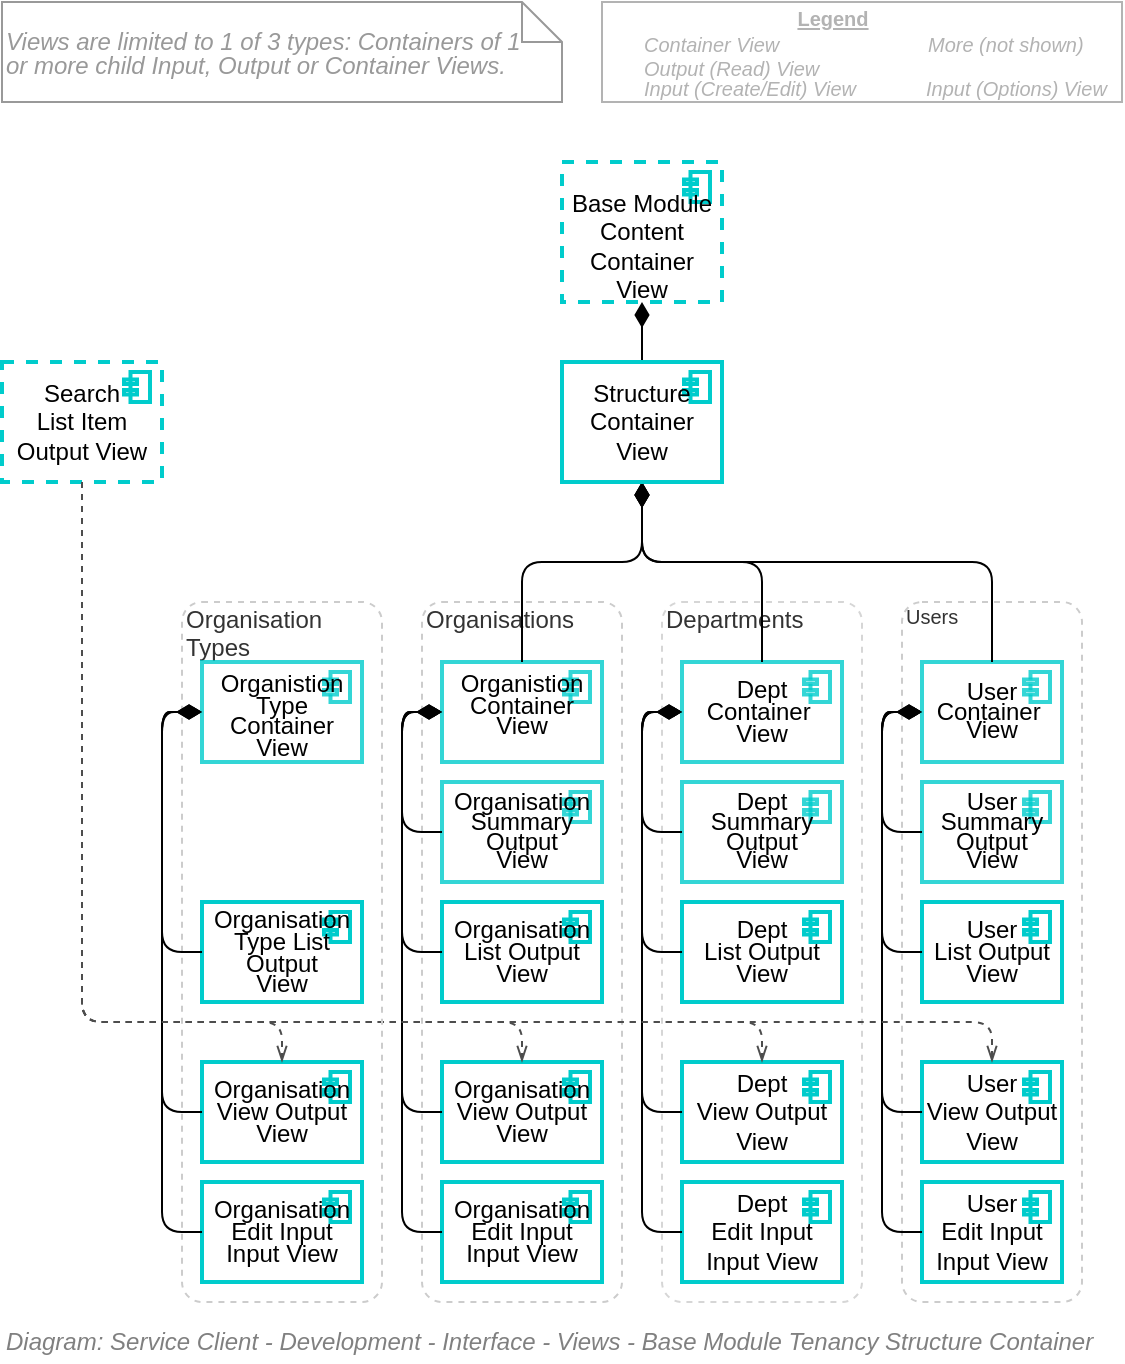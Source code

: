 <mxfile version="20.2.4" type="google"><diagram id="j4Ipz0W7lzZg3nRRbJ5k" name="Page-1"><mxGraphModel grid="1" page="1" gridSize="10" guides="1" tooltips="1" connect="1" arrows="1" fold="1" pageScale="1" pageWidth="827" pageHeight="1169" math="0" shadow="0"><root><mxCell id="0"/><mxCell id="1" parent="0"/><mxCell id="URDgirYJYdA25RJwyE6z-1" value="Departments" style="rounded=1;whiteSpace=wrap;html=1;shadow=0;glass=0;comic=0;strokeColor=#CCCCCC;fillColor=none;fontSize=12;align=left;fontColor=#333333;recursiveResize=0;container=1;collapsible=0;dashed=1;verticalAlign=top;spacing=2;spacingTop=-5;absoluteArcSize=1;opacity=80;" vertex="1" parent="1"><mxGeometry x="450" y="480" width="100" height="350" as="geometry"/></mxCell><mxCell id="URDgirYJYdA25RJwyE6z-2" value="&lt;span style=&quot;font-size: 12px;&quot;&gt;Dept&lt;/span&gt;&lt;span style=&quot;font-size: 12px;&quot;&gt;&lt;br style=&quot;font-size: 12px;&quot;&gt;&lt;/span&gt;&lt;span style=&quot;font-size: 12px;&quot;&gt;Edit Input&lt;br style=&quot;font-size: 12px;&quot;&gt;Input &lt;/span&gt;&lt;span style=&quot;font-size: 12px;&quot;&gt;View&lt;br style=&quot;font-size: 12px;&quot;&gt;&lt;/span&gt;" style="html=1;outlineConnect=0;whiteSpace=wrap;fillColor=none;strokeColor=#00CCCC;shape=mxgraph.archimate3.application;appType=comp;archiType=square;fontSize=12;verticalAlign=middle;container=1;collapsible=0;strokeWidth=2;" vertex="1" parent="URDgirYJYdA25RJwyE6z-1"><mxGeometry x="10" y="290" width="80" height="50" as="geometry"/></mxCell><mxCell id="URDgirYJYdA25RJwyE6z-3" value="" style="shape=image;html=1;verticalAlign=top;verticalLabelPosition=bottom;labelBackgroundColor=#ffffff;imageAspect=0;aspect=fixed;image=https://cdn3.iconfinder.com/data/icons/arrow-and-interface-4/28/input-2-128.png;strokeColor=#00CCCC;strokeWidth=2;fillColor=none;fontSize=12;align=left;" vertex="1" parent="URDgirYJYdA25RJwyE6z-2"><mxGeometry width="20" height="20" as="geometry"/></mxCell><mxCell id="URDgirYJYdA25RJwyE6z-4" value="&lt;span style=&quot;font-size: 12px;&quot;&gt;Dept&lt;br style=&quot;font-size: 12px;&quot;&gt;&lt;/span&gt;&lt;span style=&quot;font-size: 12px;&quot;&gt;View Output&lt;br style=&quot;font-size: 12px;&quot;&gt;&lt;/span&gt;&lt;span style=&quot;font-size: 12px;&quot;&gt;View&lt;br style=&quot;font-size: 12px;&quot;&gt;&lt;/span&gt;" style="html=1;outlineConnect=0;whiteSpace=wrap;fillColor=none;strokeColor=#00CCCC;shape=mxgraph.archimate3.application;appType=comp;archiType=square;fontSize=12;verticalAlign=middle;container=1;collapsible=0;strokeWidth=2;" vertex="1" parent="URDgirYJYdA25RJwyE6z-1"><mxGeometry x="10" y="230" width="80" height="50" as="geometry"/></mxCell><mxCell id="URDgirYJYdA25RJwyE6z-5" value="" style="shape=image;html=1;verticalAlign=top;verticalLabelPosition=bottom;labelBackgroundColor=#ffffff;imageAspect=0;aspect=fixed;image=https://cdn1.iconfinder.com/data/icons/essential-pack-3/24/82.output-128.png;strokeColor=#00CCCC;strokeWidth=2;fillColor=none;fontSize=12;align=left;" vertex="1" parent="URDgirYJYdA25RJwyE6z-4"><mxGeometry width="20" height="20" as="geometry"/></mxCell><mxCell id="URDgirYJYdA25RJwyE6z-6" value="" style="html=1;endArrow=diamondThin;endFill=1;edgeStyle=elbowEdgeStyle;endSize=10;strokeColor=#000000;fontSize=10;exitX=0;exitY=0.5;exitDx=0;exitDy=0;exitPerimeter=0;" edge="1" parent="URDgirYJYdA25RJwyE6z-1" source="URDgirYJYdA25RJwyE6z-2" target="URDgirYJYdA25RJwyE6z-7"><mxGeometry width="160" relative="1" as="geometry"><mxPoint x="-144" y="260" as="sourcePoint"/><mxPoint x="80" y="70" as="targetPoint"/><Array as="points"><mxPoint x="-10" y="120"/></Array></mxGeometry></mxCell><mxCell id="URDgirYJYdA25RJwyE6z-7" value="&lt;p style=&quot;line-height: 90%&quot;&gt;&lt;span style=&quot;font-size: 12px&quot;&gt;Dept&lt;br style=&quot;font-size: 12px&quot;&gt;&lt;/span&gt;&lt;span style=&quot;font-size: 12px&quot;&gt;Container&amp;nbsp;&lt;br style=&quot;font-size: 12px&quot;&gt;&lt;/span&gt;&lt;span style=&quot;font-size: 12px&quot;&gt;View&lt;br style=&quot;font-size: 12px&quot;&gt;&lt;/span&gt;&lt;/p&gt;" style="html=1;outlineConnect=0;whiteSpace=wrap;fillColor=#ffffff;strokeColor=#00CCCC;shape=mxgraph.archimate3.application;appType=comp;archiType=square;fontSize=12;verticalAlign=middle;container=1;collapsible=0;strokeWidth=2;opacity=80;" vertex="1" parent="URDgirYJYdA25RJwyE6z-1"><mxGeometry x="10" y="30" width="80" height="50" as="geometry"/></mxCell><mxCell id="URDgirYJYdA25RJwyE6z-8" value="" style="shape=image;html=1;verticalAlign=top;verticalLabelPosition=bottom;labelBackgroundColor=#ffffff;imageAspect=0;aspect=fixed;image=https://cdn1.iconfinder.com/data/icons/material-core/18/check-box-outline-blank-128.png;strokeColor=#00CCCC;strokeWidth=2;fillColor=none;fontSize=12;align=left;" vertex="1" parent="URDgirYJYdA25RJwyE6z-7"><mxGeometry width="20" height="20" as="geometry"/></mxCell><mxCell id="URDgirYJYdA25RJwyE6z-9" value="" style="html=1;endArrow=diamondThin;endFill=1;edgeStyle=elbowEdgeStyle;endSize=10;strokeColor=#000000;fontSize=10;entryX=0;entryY=0.5;entryDx=0;entryDy=0;entryPerimeter=0;" edge="1" parent="URDgirYJYdA25RJwyE6z-1" source="URDgirYJYdA25RJwyE6z-4" target="URDgirYJYdA25RJwyE6z-7"><mxGeometry width="160" relative="1" as="geometry"><mxPoint x="10" y="230" as="sourcePoint"/><mxPoint x="-10" y="180" as="targetPoint"/><Array as="points"><mxPoint x="-10" y="200"/></Array></mxGeometry></mxCell><mxCell id="URDgirYJYdA25RJwyE6z-10" value="&lt;p style=&quot;line-height: 90%&quot;&gt;&lt;span style=&quot;font-size: 12px&quot;&gt;Dept&lt;br style=&quot;font-size: 12px&quot;&gt;&lt;/span&gt;&lt;span style=&quot;font-size: 12px&quot;&gt;List Output&lt;br style=&quot;font-size: 12px&quot;&gt;&lt;/span&gt;&lt;span style=&quot;font-size: 12px&quot;&gt;View&lt;br style=&quot;font-size: 12px&quot;&gt;&lt;/span&gt;&lt;/p&gt;" style="html=1;outlineConnect=0;whiteSpace=wrap;fillColor=none;strokeColor=#00CCCC;shape=mxgraph.archimate3.application;appType=comp;archiType=square;fontSize=12;verticalAlign=middle;container=1;collapsible=0;strokeWidth=2;" vertex="1" parent="URDgirYJYdA25RJwyE6z-1"><mxGeometry x="10" y="150" width="80" height="50" as="geometry"/></mxCell><mxCell id="URDgirYJYdA25RJwyE6z-11" value="" style="shape=image;html=1;verticalAlign=top;verticalLabelPosition=bottom;labelBackgroundColor=none;imageAspect=0;aspect=fixed;image=https://cdn4.iconfinder.com/data/icons/free-ui/64/v-35-128.png;strokeColor=#000000;strokeWidth=3;fillColor=#99FFFF;fontSize=12;fontColor=#000000;align=left;" vertex="1" parent="URDgirYJYdA25RJwyE6z-10"><mxGeometry width="20" height="20" as="geometry"/></mxCell><mxCell id="URDgirYJYdA25RJwyE6z-12" value="&lt;p style=&quot;line-height: 80%&quot;&gt;&lt;span style=&quot;font-size: 12px&quot;&gt;Dept&lt;br style=&quot;font-size: 12px&quot;&gt;&lt;/span&gt;&lt;span style=&quot;font-size: 12px&quot;&gt;Summary Output&lt;br style=&quot;font-size: 12px&quot;&gt;&lt;/span&gt;&lt;span style=&quot;font-size: 12px&quot;&gt;View&lt;br style=&quot;font-size: 12px&quot;&gt;&lt;/span&gt;&lt;/p&gt;" style="html=1;outlineConnect=0;whiteSpace=wrap;fillColor=none;strokeColor=#00CCCC;shape=mxgraph.archimate3.application;appType=comp;archiType=square;fontSize=12;verticalAlign=middle;container=1;collapsible=0;strokeWidth=2;opacity=80;" vertex="1" parent="URDgirYJYdA25RJwyE6z-1"><mxGeometry x="10" y="90" width="80" height="50" as="geometry"/></mxCell><mxCell id="URDgirYJYdA25RJwyE6z-13" value="" style="shape=image;html=1;verticalAlign=top;verticalLabelPosition=bottom;labelBackgroundColor=#ffffff;imageAspect=0;aspect=fixed;image=https://cdn1.iconfinder.com/data/icons/essential-pack-3/24/82.output-128.png;strokeColor=#00CCCC;strokeWidth=2;fillColor=none;fontSize=12;align=left;" vertex="1" parent="URDgirYJYdA25RJwyE6z-12"><mxGeometry width="20" height="20" as="geometry"/></mxCell><mxCell id="URDgirYJYdA25RJwyE6z-14" style="rounded=1;orthogonalLoop=1;jettySize=auto;html=1;entryX=0;entryY=0.5;entryDx=0;entryDy=0;endArrow=none;endFill=0;strokeColor=#000000;fontSize=10;startArrow=diamondThin;startFill=1;edgeStyle=elbowEdgeStyle;entryPerimeter=0;exitX=0;exitY=0.5;exitDx=0;exitDy=0;exitPerimeter=0;" edge="1" parent="URDgirYJYdA25RJwyE6z-1" source="URDgirYJYdA25RJwyE6z-7" target="URDgirYJYdA25RJwyE6z-12"><mxGeometry relative="1" as="geometry"><Array as="points"><mxPoint x="-10" y="90"/></Array><mxPoint x="-90" y="120" as="targetPoint"/><mxPoint x="-90" y="60" as="sourcePoint"/></mxGeometry></mxCell><mxCell id="URDgirYJYdA25RJwyE6z-15" style="rounded=1;orthogonalLoop=1;jettySize=auto;html=1;endArrow=none;endFill=0;strokeColor=#000000;fontSize=10;startArrow=diamondThin;startFill=1;edgeStyle=elbowEdgeStyle;exitX=0;exitY=0.5;exitDx=0;exitDy=0;exitPerimeter=0;" edge="1" parent="URDgirYJYdA25RJwyE6z-1" source="URDgirYJYdA25RJwyE6z-7" target="URDgirYJYdA25RJwyE6z-10"><mxGeometry relative="1" as="geometry"><Array as="points"><mxPoint x="-10" y="110"/></Array><mxPoint x="-90" y="180" as="targetPoint"/><mxPoint x="-90" y="60" as="sourcePoint"/></mxGeometry></mxCell><mxCell id="URDgirYJYdA25RJwyE6z-16" value="Organisations" style="rounded=1;whiteSpace=wrap;html=1;shadow=0;glass=0;comic=0;strokeColor=#CCCCCC;fillColor=none;fontSize=12;align=left;fontColor=#333333;recursiveResize=0;container=1;collapsible=0;dashed=1;verticalAlign=top;spacing=2;spacingTop=-5;absoluteArcSize=1;" vertex="1" parent="1"><mxGeometry x="330" y="480" width="100" height="350" as="geometry"/></mxCell><mxCell id="URDgirYJYdA25RJwyE6z-17" value="&lt;p style=&quot;line-height: 90%&quot;&gt;&lt;span style=&quot;font-size: 12px&quot;&gt;Organisation&lt;br style=&quot;font-size: 12px&quot;&gt;&lt;/span&gt;&lt;span style=&quot;font-size: 12px&quot;&gt;View Output&lt;br style=&quot;font-size: 12px&quot;&gt;&lt;/span&gt;&lt;span style=&quot;font-size: 12px&quot;&gt;View&lt;br style=&quot;font-size: 12px&quot;&gt;&lt;/span&gt;&lt;/p&gt;" style="html=1;outlineConnect=0;whiteSpace=wrap;fillColor=none;strokeColor=#00CCCC;shape=mxgraph.archimate3.application;appType=comp;archiType=square;fontSize=12;verticalAlign=middle;container=1;collapsible=0;strokeWidth=2;" vertex="1" parent="URDgirYJYdA25RJwyE6z-16"><mxGeometry x="10" y="230" width="80" height="50" as="geometry"/></mxCell><mxCell id="URDgirYJYdA25RJwyE6z-18" value="" style="shape=image;html=1;verticalAlign=top;verticalLabelPosition=bottom;labelBackgroundColor=#ffffff;imageAspect=0;aspect=fixed;image=https://cdn1.iconfinder.com/data/icons/essential-pack-3/24/82.output-128.png;strokeColor=#00CCCC;strokeWidth=2;fillColor=none;fontSize=12;align=left;" vertex="1" parent="URDgirYJYdA25RJwyE6z-17"><mxGeometry width="20" height="20" as="geometry"/></mxCell><mxCell id="URDgirYJYdA25RJwyE6z-19" value="&lt;p style=&quot;line-height: 90%&quot;&gt;&lt;span style=&quot;font-size: 12px&quot;&gt;Organisation&lt;br style=&quot;font-size: 12px&quot;&gt;&lt;/span&gt;&lt;span style=&quot;font-size: 12px&quot;&gt;Edit Input&lt;br style=&quot;font-size: 12px&quot;&gt;Input &lt;/span&gt;&lt;span style=&quot;font-size: 12px&quot;&gt;View&lt;br style=&quot;font-size: 12px&quot;&gt;&lt;/span&gt;&lt;/p&gt;" style="html=1;outlineConnect=0;whiteSpace=wrap;fillColor=none;strokeColor=#00CCCC;shape=mxgraph.archimate3.application;appType=comp;archiType=square;fontSize=12;verticalAlign=middle;container=1;collapsible=0;strokeWidth=2;" vertex="1" parent="URDgirYJYdA25RJwyE6z-16"><mxGeometry x="10" y="290" width="80" height="50" as="geometry"/></mxCell><mxCell id="URDgirYJYdA25RJwyE6z-20" value="" style="shape=image;html=1;verticalAlign=top;verticalLabelPosition=bottom;labelBackgroundColor=#ffffff;imageAspect=0;aspect=fixed;image=https://cdn3.iconfinder.com/data/icons/arrow-and-interface-4/28/input-2-128.png;strokeColor=#00CCCC;strokeWidth=2;fillColor=none;fontSize=12;align=left;" vertex="1" parent="URDgirYJYdA25RJwyE6z-19"><mxGeometry width="20" height="20" as="geometry"/></mxCell><mxCell id="URDgirYJYdA25RJwyE6z-21" value="" style="html=1;endArrow=diamondThin;endFill=1;edgeStyle=elbowEdgeStyle;endSize=10;strokeColor=#000000;fontSize=10;exitX=0;exitY=0.5;exitDx=0;exitDy=0;exitPerimeter=0;entryX=0;entryY=0.5;entryDx=0;entryDy=0;entryPerimeter=0;" edge="1" parent="URDgirYJYdA25RJwyE6z-16" source="URDgirYJYdA25RJwyE6z-19" target="URDgirYJYdA25RJwyE6z-22"><mxGeometry width="160" relative="1" as="geometry"><mxPoint x="-134" y="260" as="sourcePoint"/><mxPoint x="120" y="90" as="targetPoint"/><Array as="points"><mxPoint x="-10" y="130"/></Array></mxGeometry></mxCell><mxCell id="URDgirYJYdA25RJwyE6z-22" value="&lt;span style=&quot;font-size: 12px ; line-height: 80%&quot;&gt;Organistion&lt;br&gt;Container&lt;br&gt;View&lt;br&gt;&lt;/span&gt;" style="html=1;outlineConnect=0;whiteSpace=wrap;fillColor=#ffffff;strokeColor=#00CCCC;shape=mxgraph.archimate3.application;appType=comp;archiType=square;fontSize=8;verticalAlign=top;container=1;collapsible=0;strokeWidth=2;opacity=80;" vertex="1" parent="URDgirYJYdA25RJwyE6z-16"><mxGeometry x="10" y="30" width="80" height="50" as="geometry"/></mxCell><mxCell id="URDgirYJYdA25RJwyE6z-23" value="" style="shape=image;html=1;verticalAlign=top;verticalLabelPosition=bottom;labelBackgroundColor=#ffffff;imageAspect=0;aspect=fixed;image=https://cdn1.iconfinder.com/data/icons/material-core/18/check-box-outline-blank-128.png;strokeColor=#00CCCC;strokeWidth=2;fillColor=none;fontSize=12;align=left;" vertex="1" parent="URDgirYJYdA25RJwyE6z-22"><mxGeometry width="20" height="20" as="geometry"/></mxCell><mxCell id="URDgirYJYdA25RJwyE6z-24" value="" style="html=1;endArrow=diamondThin;endFill=1;edgeStyle=elbowEdgeStyle;endSize=10;strokeColor=#000000;fontSize=10;entryX=0;entryY=0.5;entryDx=0;entryDy=0;entryPerimeter=0;exitX=0;exitY=0.5;exitDx=0;exitDy=0;exitPerimeter=0;" edge="1" parent="URDgirYJYdA25RJwyE6z-16" source="URDgirYJYdA25RJwyE6z-17" target="URDgirYJYdA25RJwyE6z-22"><mxGeometry width="160" relative="1" as="geometry"><mxPoint x="10" y="230" as="sourcePoint"/><mxPoint x="-10" y="180" as="targetPoint"/><Array as="points"><mxPoint x="-10" y="200"/></Array></mxGeometry></mxCell><mxCell id="URDgirYJYdA25RJwyE6z-25" value="&lt;p style=&quot;line-height: 90%&quot;&gt;&lt;span style=&quot;font-size: 12px&quot;&gt;Organisation&lt;br style=&quot;font-size: 12px&quot;&gt;&lt;/span&gt;&lt;span style=&quot;font-size: 12px&quot;&gt;List Output&lt;br style=&quot;font-size: 12px&quot;&gt;&lt;/span&gt;&lt;span style=&quot;font-size: 12px&quot;&gt;View&lt;br style=&quot;font-size: 12px&quot;&gt;&lt;/span&gt;&lt;/p&gt;" style="html=1;outlineConnect=0;whiteSpace=wrap;fillColor=none;strokeColor=#00CCCC;shape=mxgraph.archimate3.application;appType=comp;archiType=square;fontSize=12;verticalAlign=middle;container=1;collapsible=0;strokeWidth=2;" vertex="1" parent="URDgirYJYdA25RJwyE6z-16"><mxGeometry x="10" y="150" width="80" height="50" as="geometry"/></mxCell><mxCell id="URDgirYJYdA25RJwyE6z-26" value="" style="shape=image;html=1;verticalAlign=top;verticalLabelPosition=bottom;labelBackgroundColor=none;imageAspect=0;aspect=fixed;image=https://cdn4.iconfinder.com/data/icons/free-ui/64/v-35-128.png;strokeColor=#000000;strokeWidth=3;fillColor=#99FFFF;fontSize=12;fontColor=#000000;align=left;" vertex="1" parent="URDgirYJYdA25RJwyE6z-25"><mxGeometry width="20" height="20" as="geometry"/></mxCell><mxCell id="URDgirYJYdA25RJwyE6z-27" value="&lt;p style=&quot;line-height: 80%&quot;&gt;&lt;span style=&quot;font-size: 12px&quot;&gt;Organisation&lt;br style=&quot;font-size: 12px&quot;&gt;&lt;/span&gt;&lt;span style=&quot;font-size: 12px&quot;&gt;Summary Output&lt;br style=&quot;font-size: 12px&quot;&gt;&lt;/span&gt;&lt;span style=&quot;font-size: 12px&quot;&gt;View&lt;br style=&quot;font-size: 12px&quot;&gt;&lt;/span&gt;&lt;/p&gt;" style="html=1;outlineConnect=0;whiteSpace=wrap;fillColor=none;strokeColor=#00CCCC;shape=mxgraph.archimate3.application;appType=comp;archiType=square;fontSize=12;verticalAlign=middle;container=1;collapsible=0;strokeWidth=2;opacity=80;" vertex="1" parent="URDgirYJYdA25RJwyE6z-16"><mxGeometry x="10" y="90" width="80" height="50" as="geometry"/></mxCell><mxCell id="URDgirYJYdA25RJwyE6z-28" value="" style="shape=image;html=1;verticalAlign=top;verticalLabelPosition=bottom;labelBackgroundColor=#ffffff;imageAspect=0;aspect=fixed;image=https://cdn1.iconfinder.com/data/icons/essential-pack-3/24/82.output-128.png;strokeColor=#00CCCC;strokeWidth=2;fillColor=none;fontSize=12;align=left;" vertex="1" parent="URDgirYJYdA25RJwyE6z-27"><mxGeometry width="20" height="20" as="geometry"/></mxCell><mxCell id="URDgirYJYdA25RJwyE6z-29" style="rounded=1;orthogonalLoop=1;jettySize=auto;html=1;entryX=0;entryY=0.5;entryDx=0;entryDy=0;endArrow=none;endFill=0;strokeColor=#000000;fontSize=10;startArrow=diamondThin;startFill=1;edgeStyle=elbowEdgeStyle;entryPerimeter=0;exitX=0;exitY=0.5;exitDx=0;exitDy=0;exitPerimeter=0;" edge="1" parent="URDgirYJYdA25RJwyE6z-16" source="URDgirYJYdA25RJwyE6z-22" target="URDgirYJYdA25RJwyE6z-27"><mxGeometry relative="1" as="geometry"><Array as="points"><mxPoint x="-10" y="90"/></Array><mxPoint x="-100" y="120" as="targetPoint"/><mxPoint x="-100" y="60" as="sourcePoint"/></mxGeometry></mxCell><mxCell id="URDgirYJYdA25RJwyE6z-30" style="rounded=1;orthogonalLoop=1;jettySize=auto;html=1;endArrow=none;endFill=0;strokeColor=#000000;fontSize=10;startArrow=diamondThin;startFill=1;edgeStyle=elbowEdgeStyle;entryX=0;entryY=0.5;entryDx=0;entryDy=0;entryPerimeter=0;exitX=0;exitY=0.5;exitDx=0;exitDy=0;exitPerimeter=0;" edge="1" parent="URDgirYJYdA25RJwyE6z-16" source="URDgirYJYdA25RJwyE6z-22" target="URDgirYJYdA25RJwyE6z-25"><mxGeometry relative="1" as="geometry"><Array as="points"><mxPoint x="-10" y="110"/></Array><mxPoint x="-100" y="180" as="targetPoint"/><mxPoint x="10" y="50" as="sourcePoint"/></mxGeometry></mxCell><mxCell id="URDgirYJYdA25RJwyE6z-31" style="edgeStyle=orthogonalEdgeStyle;rounded=1;orthogonalLoop=1;jettySize=auto;html=1;startArrow=none;startFill=0;endArrow=openThin;endFill=0;strokeColor=#4D4D4D;fontSize=12;dashed=1;entryX=0.5;entryY=0;entryDx=0;entryDy=0;entryPerimeter=0;exitX=0.5;exitY=1;exitDx=0;exitDy=0;exitPerimeter=0;" edge="1" parent="1" source="URDgirYJYdA25RJwyE6z-55" target="URDgirYJYdA25RJwyE6z-17"><mxGeometry relative="1" as="geometry"><mxPoint x="652.5" y="440" as="sourcePoint"/><mxPoint x="290" y="440" as="targetPoint"/><Array as="points"><mxPoint x="160" y="690"/><mxPoint x="380" y="690"/></Array></mxGeometry></mxCell><mxCell id="URDgirYJYdA25RJwyE6z-32" value="Users" style="rounded=1;whiteSpace=wrap;html=1;shadow=0;glass=0;comic=0;strokeColor=#CCCCCC;fillColor=none;fontSize=10;align=left;fontColor=#333333;recursiveResize=0;container=1;collapsible=0;dashed=1;verticalAlign=top;spacing=2;spacingTop=-5;absoluteArcSize=1;" vertex="1" parent="1"><mxGeometry x="570" y="480" width="90" height="350" as="geometry"/></mxCell><mxCell id="URDgirYJYdA25RJwyE6z-33" value="&lt;span style=&quot;font-size: 12px;&quot;&gt;User&lt;/span&gt;&lt;span style=&quot;font-size: 12px;&quot;&gt;&lt;br style=&quot;font-size: 12px;&quot;&gt;&lt;/span&gt;&lt;span style=&quot;font-size: 12px;&quot;&gt;Edit Input&lt;br style=&quot;font-size: 12px;&quot;&gt;Input &lt;/span&gt;&lt;span style=&quot;font-size: 12px;&quot;&gt;View&lt;br style=&quot;font-size: 12px;&quot;&gt;&lt;/span&gt;" style="html=1;outlineConnect=0;whiteSpace=wrap;fillColor=none;strokeColor=#00CCCC;shape=mxgraph.archimate3.application;appType=comp;archiType=square;fontSize=12;verticalAlign=middle;container=1;collapsible=0;strokeWidth=2;" vertex="1" parent="URDgirYJYdA25RJwyE6z-32"><mxGeometry x="10" y="290" width="70" height="50" as="geometry"/></mxCell><mxCell id="URDgirYJYdA25RJwyE6z-34" value="" style="shape=image;html=1;verticalAlign=top;verticalLabelPosition=bottom;labelBackgroundColor=#ffffff;imageAspect=0;aspect=fixed;image=https://cdn3.iconfinder.com/data/icons/arrow-and-interface-4/28/input-2-128.png;strokeColor=#00CCCC;strokeWidth=2;fillColor=none;fontSize=12;align=left;" vertex="1" parent="URDgirYJYdA25RJwyE6z-33"><mxGeometry width="20" height="20" as="geometry"/></mxCell><mxCell id="URDgirYJYdA25RJwyE6z-35" value="&lt;span style=&quot;font-size: 12px;&quot;&gt;User&lt;br style=&quot;font-size: 12px;&quot;&gt;&lt;/span&gt;&lt;span style=&quot;font-size: 12px;&quot;&gt;View Output&lt;br style=&quot;font-size: 12px;&quot;&gt;&lt;/span&gt;&lt;span style=&quot;font-size: 12px;&quot;&gt;View&lt;br style=&quot;font-size: 12px;&quot;&gt;&lt;/span&gt;" style="html=1;outlineConnect=0;whiteSpace=wrap;fillColor=none;strokeColor=#00CCCC;shape=mxgraph.archimate3.application;appType=comp;archiType=square;fontSize=12;verticalAlign=middle;container=1;collapsible=0;strokeWidth=2;" vertex="1" parent="URDgirYJYdA25RJwyE6z-32"><mxGeometry x="10" y="230" width="70" height="50" as="geometry"/></mxCell><mxCell id="URDgirYJYdA25RJwyE6z-36" value="" style="shape=image;html=1;verticalAlign=top;verticalLabelPosition=bottom;labelBackgroundColor=#ffffff;imageAspect=0;aspect=fixed;image=https://cdn1.iconfinder.com/data/icons/essential-pack-3/24/82.output-128.png;strokeColor=#00CCCC;strokeWidth=2;fillColor=none;fontSize=12;align=left;" vertex="1" parent="URDgirYJYdA25RJwyE6z-35"><mxGeometry x="10" y="10" width="20" height="20" as="geometry"/></mxCell><mxCell id="URDgirYJYdA25RJwyE6z-37" value="" style="html=1;endArrow=diamondThin;endFill=1;edgeStyle=elbowEdgeStyle;endSize=10;strokeColor=#000000;fontSize=12;exitX=0;exitY=0.5;exitDx=0;exitDy=0;exitPerimeter=0;entryX=0;entryY=0.5;entryDx=0;entryDy=0;entryPerimeter=0;" edge="1" parent="URDgirYJYdA25RJwyE6z-32" source="URDgirYJYdA25RJwyE6z-33" target="URDgirYJYdA25RJwyE6z-39"><mxGeometry width="160" relative="1" as="geometry"><mxPoint x="-149" y="260" as="sourcePoint"/><mxPoint x="75" y="70" as="targetPoint"/><Array as="points"><mxPoint x="-10" y="120"/></Array></mxGeometry></mxCell><mxCell id="URDgirYJYdA25RJwyE6z-38" value="" style="html=1;endArrow=diamondThin;endFill=1;edgeStyle=elbowEdgeStyle;endSize=10;strokeColor=#000000;fontSize=12;entryX=0;entryY=0.5;entryDx=0;entryDy=0;entryPerimeter=0;exitX=0;exitY=0.5;exitDx=0;exitDy=0;exitPerimeter=0;" edge="1" parent="URDgirYJYdA25RJwyE6z-32" source="URDgirYJYdA25RJwyE6z-35" target="URDgirYJYdA25RJwyE6z-39"><mxGeometry width="160" relative="1" as="geometry"><mxPoint x="-90" y="120" as="sourcePoint"/><mxPoint x="-90" y="60" as="targetPoint"/><Array as="points"><mxPoint x="-10" y="90"/></Array></mxGeometry></mxCell><mxCell id="URDgirYJYdA25RJwyE6z-39" value="&lt;p style=&quot;line-height: 80%&quot;&gt;&lt;span style=&quot;font-size: 12px&quot;&gt;User&lt;br style=&quot;font-size: 12px&quot;&gt;&lt;/span&gt;&lt;span style=&quot;font-size: 12px&quot;&gt;Container&amp;nbsp;&lt;br style=&quot;font-size: 12px&quot;&gt;&lt;/span&gt;&lt;span style=&quot;font-size: 12px&quot;&gt;View&lt;br style=&quot;font-size: 12px&quot;&gt;&lt;/span&gt;&lt;/p&gt;" style="html=1;outlineConnect=0;whiteSpace=wrap;fillColor=#ffffff;strokeColor=#00CCCC;shape=mxgraph.archimate3.application;appType=comp;archiType=square;fontSize=12;verticalAlign=middle;container=1;collapsible=0;strokeWidth=2;opacity=80;" vertex="1" parent="URDgirYJYdA25RJwyE6z-32"><mxGeometry x="10" y="30" width="70" height="50" as="geometry"/></mxCell><mxCell id="URDgirYJYdA25RJwyE6z-40" value="" style="shape=image;html=1;verticalAlign=top;verticalLabelPosition=bottom;labelBackgroundColor=#ffffff;imageAspect=0;aspect=fixed;image=https://cdn1.iconfinder.com/data/icons/material-core/18/check-box-outline-blank-128.png;strokeColor=#00CCCC;strokeWidth=2;fillColor=none;fontSize=12;align=left;" vertex="1" parent="URDgirYJYdA25RJwyE6z-39"><mxGeometry width="20" height="20" as="geometry"/></mxCell><mxCell id="URDgirYJYdA25RJwyE6z-41" value="&lt;p style=&quot;line-height: 90%&quot;&gt;&lt;span style=&quot;font-size: 12px&quot;&gt;User&lt;br style=&quot;font-size: 12px&quot;&gt;&lt;/span&gt;&lt;span style=&quot;font-size: 12px&quot;&gt;List Output&lt;br style=&quot;font-size: 12px&quot;&gt;&lt;/span&gt;&lt;span style=&quot;font-size: 12px&quot;&gt;View&lt;br style=&quot;font-size: 12px&quot;&gt;&lt;/span&gt;&lt;/p&gt;" style="html=1;outlineConnect=0;whiteSpace=wrap;fillColor=none;strokeColor=#00CCCC;shape=mxgraph.archimate3.application;appType=comp;archiType=square;fontSize=12;verticalAlign=middle;container=1;collapsible=0;strokeWidth=2;" vertex="1" parent="URDgirYJYdA25RJwyE6z-32"><mxGeometry x="10" y="150" width="70" height="50" as="geometry"/></mxCell><mxCell id="URDgirYJYdA25RJwyE6z-42" value="" style="shape=image;html=1;verticalAlign=top;verticalLabelPosition=bottom;labelBackgroundColor=none;imageAspect=0;aspect=fixed;image=https://cdn4.iconfinder.com/data/icons/free-ui/64/v-35-128.png;strokeColor=#000000;strokeWidth=3;fillColor=#99FFFF;fontSize=12;fontColor=#000000;align=left;" vertex="1" parent="URDgirYJYdA25RJwyE6z-41"><mxGeometry width="20" height="20" as="geometry"/></mxCell><mxCell id="URDgirYJYdA25RJwyE6z-43" value="&lt;p style=&quot;line-height: 80%&quot;&gt;&lt;span style=&quot;font-size: 12px&quot;&gt;User&lt;br style=&quot;font-size: 12px&quot;&gt;&lt;/span&gt;&lt;span style=&quot;font-size: 12px&quot;&gt;Summary Output&lt;br style=&quot;font-size: 12px&quot;&gt;&lt;/span&gt;&lt;span style=&quot;font-size: 12px&quot;&gt;View&lt;br style=&quot;font-size: 12px&quot;&gt;&lt;/span&gt;&lt;/p&gt;" style="html=1;outlineConnect=0;whiteSpace=wrap;fillColor=none;strokeColor=#00CCCC;shape=mxgraph.archimate3.application;appType=comp;archiType=square;fontSize=12;verticalAlign=middle;container=1;collapsible=0;strokeWidth=2;opacity=80;" vertex="1" parent="URDgirYJYdA25RJwyE6z-32"><mxGeometry x="10" y="90" width="70" height="50" as="geometry"/></mxCell><mxCell id="URDgirYJYdA25RJwyE6z-44" value="" style="shape=image;html=1;verticalAlign=top;verticalLabelPosition=bottom;labelBackgroundColor=#ffffff;imageAspect=0;aspect=fixed;image=https://cdn1.iconfinder.com/data/icons/essential-pack-3/24/82.output-128.png;strokeColor=#00CCCC;strokeWidth=2;fillColor=none;fontSize=12;align=left;" vertex="1" parent="URDgirYJYdA25RJwyE6z-43"><mxGeometry width="20" height="20" as="geometry"/></mxCell><mxCell id="URDgirYJYdA25RJwyE6z-45" style="rounded=1;orthogonalLoop=1;jettySize=auto;html=1;entryX=0;entryY=0.5;entryDx=0;entryDy=0;endArrow=none;endFill=0;strokeColor=#000000;fontSize=10;startArrow=diamondThin;startFill=1;edgeStyle=elbowEdgeStyle;entryPerimeter=0;exitX=0;exitY=0.5;exitDx=0;exitDy=0;exitPerimeter=0;" edge="1" parent="URDgirYJYdA25RJwyE6z-32" source="URDgirYJYdA25RJwyE6z-39" target="URDgirYJYdA25RJwyE6z-43"><mxGeometry relative="1" as="geometry"><Array as="points"><mxPoint x="-10" y="100"/></Array><mxPoint x="-190" y="130" as="targetPoint"/><mxPoint x="-190" y="70" as="sourcePoint"/></mxGeometry></mxCell><mxCell id="URDgirYJYdA25RJwyE6z-46" style="rounded=1;orthogonalLoop=1;jettySize=auto;html=1;endArrow=none;endFill=0;strokeColor=#000000;fontSize=10;startArrow=diamondThin;startFill=1;edgeStyle=elbowEdgeStyle;exitX=0;exitY=0.5;exitDx=0;exitDy=0;exitPerimeter=0;" edge="1" parent="URDgirYJYdA25RJwyE6z-32" source="URDgirYJYdA25RJwyE6z-39" target="URDgirYJYdA25RJwyE6z-41"><mxGeometry relative="1" as="geometry"><Array as="points"><mxPoint x="-10" y="120"/></Array><mxPoint x="-190" y="190" as="targetPoint"/><mxPoint x="-190" y="70" as="sourcePoint"/></mxGeometry></mxCell><mxCell id="URDgirYJYdA25RJwyE6z-47" value="" style="html=1;endArrow=diamondThin;endFill=1;edgeStyle=elbowEdgeStyle;elbow=vertical;endSize=10;strokeColor=#000000;fontSize=10;entryX=0.5;entryY=1;entryDx=0;entryDy=0;entryPerimeter=0;exitX=0.5;exitY=0;exitDx=0;exitDy=0;exitPerimeter=0;" edge="1" parent="1" source="URDgirYJYdA25RJwyE6z-22" target="URDgirYJYdA25RJwyE6z-53"><mxGeometry width="160" relative="1" as="geometry"><mxPoint x="310" y="420" as="sourcePoint"/><mxPoint x="460" y="501" as="targetPoint"/><Array as="points"><mxPoint x="430" y="460"/><mxPoint x="450" y="570"/><mxPoint x="580" y="360"/></Array></mxGeometry></mxCell><mxCell id="URDgirYJYdA25RJwyE6z-48" value="" style="html=1;endArrow=diamondThin;endFill=1;edgeStyle=elbowEdgeStyle;elbow=vertical;endSize=10;strokeColor=#000000;fontSize=10;exitX=0.5;exitY=0;exitDx=0;exitDy=0;exitPerimeter=0;entryX=0.5;entryY=1;entryDx=0;entryDy=0;entryPerimeter=0;" edge="1" parent="1" source="URDgirYJYdA25RJwyE6z-39" target="URDgirYJYdA25RJwyE6z-53"><mxGeometry width="160" relative="1" as="geometry"><mxPoint x="320" y="430" as="sourcePoint"/><mxPoint x="460" y="501" as="targetPoint"/><Array as="points"><mxPoint x="520" y="460"/><mxPoint x="620" y="750"/><mxPoint x="520" y="580"/><mxPoint x="510" y="420"/><mxPoint x="570" y="430"/></Array></mxGeometry></mxCell><mxCell id="URDgirYJYdA25RJwyE6z-49" value="" style="html=1;endArrow=diamondThin;endFill=1;edgeStyle=elbowEdgeStyle;elbow=vertical;endSize=10;strokeColor=#000000;fontSize=10;entryX=0.5;entryY=1;entryDx=0;entryDy=0;entryPerimeter=0;exitX=0.5;exitY=0;exitDx=0;exitDy=0;exitPerimeter=0;" edge="1" parent="1" source="URDgirYJYdA25RJwyE6z-7" target="URDgirYJYdA25RJwyE6z-53"><mxGeometry width="160" relative="1" as="geometry"><mxPoint x="350" y="530" as="sourcePoint"/><mxPoint x="460" y="501" as="targetPoint"/><Array as="points"><mxPoint x="480" y="460"/><mxPoint x="530" y="750"/><mxPoint x="520" y="580"/><mxPoint x="520" y="480"/><mxPoint x="410" y="440"/><mxPoint x="420" y="440"/></Array></mxGeometry></mxCell><mxCell id="URDgirYJYdA25RJwyE6z-50" value="" style="html=1;endArrow=diamondThin;endFill=1;endSize=10;strokeColor=#000000;fontSize=10;entryX=0.5;entryY=1;entryDx=0;entryDy=0;entryPerimeter=0;exitX=0.5;exitY=0;exitDx=0;exitDy=0;exitPerimeter=0;" edge="1" parent="1" source="URDgirYJYdA25RJwyE6z-53" target="URDgirYJYdA25RJwyE6z-51"><mxGeometry width="160" relative="1" as="geometry"><mxPoint x="350" y="450" as="sourcePoint"/><mxPoint x="710" y="300" as="targetPoint"/></mxGeometry></mxCell><mxCell id="URDgirYJYdA25RJwyE6z-51" value="&lt;span style=&quot;font-size: 12px ; line-height: 90%&quot;&gt;&lt;br&gt;Base Module Content&lt;br&gt;Container View&lt;br style=&quot;font-size: 12px&quot;&gt;&lt;/span&gt;" style="html=1;outlineConnect=0;whiteSpace=wrap;fillColor=none;strokeColor=#00CCCC;shape=mxgraph.archimate3.application;appType=comp;archiType=square;fontSize=12;verticalAlign=middle;container=1;collapsible=0;strokeWidth=2;dashed=1;" vertex="1" parent="1"><mxGeometry x="400" y="260" width="80" height="70" as="geometry"/></mxCell><mxCell id="URDgirYJYdA25RJwyE6z-52" value="" style="shape=image;html=1;verticalAlign=top;verticalLabelPosition=bottom;labelBackgroundColor=#ffffff;imageAspect=0;aspect=fixed;image=https://cdn1.iconfinder.com/data/icons/material-core/18/check-box-outline-blank-128.png;strokeColor=#00CCCC;strokeWidth=2;fillColor=none;fontSize=12;align=left;" vertex="1" parent="URDgirYJYdA25RJwyE6z-51"><mxGeometry width="20" height="20" as="geometry"/></mxCell><mxCell id="URDgirYJYdA25RJwyE6z-53" value="&lt;span style=&quot;font-size: 12px ; line-height: 90%&quot;&gt;Structure&lt;br&gt;Container&lt;br&gt;View&lt;br style=&quot;font-size: 12px&quot;&gt;&lt;/span&gt;" style="html=1;outlineConnect=0;whiteSpace=wrap;fillColor=none;strokeColor=#00CCCC;shape=mxgraph.archimate3.application;appType=comp;archiType=square;fontSize=12;verticalAlign=middle;container=1;collapsible=0;strokeWidth=2;" vertex="1" parent="1"><mxGeometry x="400" y="360" width="80" height="60" as="geometry"/></mxCell><mxCell id="URDgirYJYdA25RJwyE6z-54" value="" style="shape=image;html=1;verticalAlign=top;verticalLabelPosition=bottom;labelBackgroundColor=#ffffff;imageAspect=0;aspect=fixed;image=https://cdn1.iconfinder.com/data/icons/material-core/18/check-box-outline-blank-128.png;strokeColor=#00CCCC;strokeWidth=2;fillColor=none;fontSize=12;align=left;" vertex="1" parent="URDgirYJYdA25RJwyE6z-53"><mxGeometry width="20" height="20" as="geometry"/></mxCell><mxCell id="URDgirYJYdA25RJwyE6z-55" value="&lt;font style=&quot;font-size: 12px&quot;&gt;Search&lt;br&gt;List Item Output View&lt;/font&gt;" style="html=1;outlineConnect=0;whiteSpace=wrap;fillColor=none;strokeColor=#00CCCC;shape=mxgraph.archimate3.application;appType=comp;archiType=square;fontSize=8;verticalAlign=middle;container=1;collapsible=0;strokeWidth=2;dashed=1;" vertex="1" parent="1"><mxGeometry x="120" y="360" width="80" height="60" as="geometry"/></mxCell><mxCell id="URDgirYJYdA25RJwyE6z-56" value="" style="shape=image;html=1;verticalAlign=top;verticalLabelPosition=bottom;labelBackgroundColor=none;imageAspect=0;aspect=fixed;image=https://cdn4.iconfinder.com/data/icons/free-ui/64/v-35-128.png;strokeColor=#000000;strokeWidth=3;fillColor=#99FFFF;fontSize=12;fontColor=#000000;align=left;" vertex="1" parent="URDgirYJYdA25RJwyE6z-55"><mxGeometry y="-1.43" width="20" height="20" as="geometry"/></mxCell><mxCell id="URDgirYJYdA25RJwyE6z-57" style="edgeStyle=orthogonalEdgeStyle;rounded=1;orthogonalLoop=1;jettySize=auto;html=1;entryX=0.5;entryY=0;entryDx=0;entryDy=0;entryPerimeter=0;startArrow=none;startFill=0;endArrow=openThin;endFill=0;strokeColor=#4D4D4D;fontSize=12;dashed=1;exitX=0.5;exitY=1;exitDx=0;exitDy=0;exitPerimeter=0;" edge="1" parent="1" source="URDgirYJYdA25RJwyE6z-55" target="URDgirYJYdA25RJwyE6z-4"><mxGeometry relative="1" as="geometry"><mxPoint x="652.5" y="440" as="sourcePoint"/><mxPoint x="410" y="440" as="targetPoint"/><Array as="points"><mxPoint x="160" y="690"/><mxPoint x="500" y="690"/></Array></mxGeometry></mxCell><mxCell id="URDgirYJYdA25RJwyE6z-58" style="edgeStyle=orthogonalEdgeStyle;rounded=1;orthogonalLoop=1;jettySize=auto;html=1;startArrow=none;startFill=0;endArrow=openThin;endFill=0;strokeColor=#4D4D4D;fontSize=12;dashed=1;exitX=0.5;exitY=1;exitDx=0;exitDy=0;exitPerimeter=0;entryX=0.5;entryY=0;entryDx=0;entryDy=0;entryPerimeter=0;" edge="1" parent="1" source="URDgirYJYdA25RJwyE6z-55" target="URDgirYJYdA25RJwyE6z-35"><mxGeometry relative="1" as="geometry"><mxPoint x="210" y="400" as="sourcePoint"/><mxPoint x="430" y="730" as="targetPoint"/><Array as="points"><mxPoint x="160" y="690"/><mxPoint x="615" y="690"/></Array></mxGeometry></mxCell><mxCell id="URDgirYJYdA25RJwyE6z-59" value="Organisation Types" style="rounded=1;whiteSpace=wrap;html=1;shadow=0;glass=0;comic=0;strokeColor=#CCCCCC;fillColor=none;fontSize=12;align=left;fontColor=#333333;recursiveResize=0;container=1;collapsible=0;dashed=1;verticalAlign=top;spacing=2;spacingTop=-5;absoluteArcSize=1;" vertex="1" parent="1"><mxGeometry x="210" y="480" width="100" height="350" as="geometry"/></mxCell><mxCell id="URDgirYJYdA25RJwyE6z-60" value="&lt;p style=&quot;line-height: 90%&quot;&gt;&lt;span style=&quot;font-size: 12px&quot;&gt;Organisation&lt;br style=&quot;font-size: 12px&quot;&gt;&lt;/span&gt;&lt;span style=&quot;font-size: 12px&quot;&gt;View Output&lt;br style=&quot;font-size: 12px&quot;&gt;&lt;/span&gt;&lt;span style=&quot;font-size: 12px&quot;&gt;View&lt;br style=&quot;font-size: 12px&quot;&gt;&lt;/span&gt;&lt;/p&gt;" style="html=1;outlineConnect=0;whiteSpace=wrap;fillColor=none;strokeColor=#00CCCC;shape=mxgraph.archimate3.application;appType=comp;archiType=square;fontSize=12;verticalAlign=middle;container=1;collapsible=0;strokeWidth=2;" vertex="1" parent="URDgirYJYdA25RJwyE6z-59"><mxGeometry x="10" y="230" width="80" height="50" as="geometry"/></mxCell><mxCell id="URDgirYJYdA25RJwyE6z-61" value="" style="shape=image;html=1;verticalAlign=top;verticalLabelPosition=bottom;labelBackgroundColor=#ffffff;imageAspect=0;aspect=fixed;image=https://cdn1.iconfinder.com/data/icons/essential-pack-3/24/82.output-128.png;strokeColor=#00CCCC;strokeWidth=2;fillColor=none;fontSize=12;align=left;" vertex="1" parent="URDgirYJYdA25RJwyE6z-60"><mxGeometry width="20" height="20" as="geometry"/></mxCell><mxCell id="URDgirYJYdA25RJwyE6z-62" value="&lt;p style=&quot;line-height: 90%&quot;&gt;&lt;span style=&quot;font-size: 12px&quot;&gt;Organisation&lt;br style=&quot;font-size: 12px&quot;&gt;&lt;/span&gt;&lt;span style=&quot;font-size: 12px&quot;&gt;Edit Input&lt;br style=&quot;font-size: 12px&quot;&gt;Input &lt;/span&gt;&lt;span style=&quot;font-size: 12px&quot;&gt;View&lt;br style=&quot;font-size: 12px&quot;&gt;&lt;/span&gt;&lt;/p&gt;" style="html=1;outlineConnect=0;whiteSpace=wrap;fillColor=none;strokeColor=#00CCCC;shape=mxgraph.archimate3.application;appType=comp;archiType=square;fontSize=12;verticalAlign=middle;container=1;collapsible=0;strokeWidth=2;" vertex="1" parent="URDgirYJYdA25RJwyE6z-59"><mxGeometry x="10" y="290" width="80" height="50" as="geometry"/></mxCell><mxCell id="URDgirYJYdA25RJwyE6z-63" value="" style="shape=image;html=1;verticalAlign=top;verticalLabelPosition=bottom;labelBackgroundColor=#ffffff;imageAspect=0;aspect=fixed;image=https://cdn3.iconfinder.com/data/icons/arrow-and-interface-4/28/input-2-128.png;strokeColor=#00CCCC;strokeWidth=2;fillColor=none;fontSize=12;align=left;" vertex="1" parent="URDgirYJYdA25RJwyE6z-62"><mxGeometry width="20" height="20" as="geometry"/></mxCell><mxCell id="URDgirYJYdA25RJwyE6z-64" value="" style="html=1;endArrow=diamondThin;endFill=1;edgeStyle=elbowEdgeStyle;endSize=10;strokeColor=#000000;fontSize=10;exitX=0;exitY=0.5;exitDx=0;exitDy=0;exitPerimeter=0;entryX=0;entryY=0.5;entryDx=0;entryDy=0;entryPerimeter=0;" edge="1" parent="URDgirYJYdA25RJwyE6z-59" source="URDgirYJYdA25RJwyE6z-62" target="URDgirYJYdA25RJwyE6z-65"><mxGeometry width="160" relative="1" as="geometry"><mxPoint x="-134" y="260" as="sourcePoint"/><mxPoint x="120" y="90" as="targetPoint"/><Array as="points"><mxPoint x="-10" y="130"/></Array></mxGeometry></mxCell><mxCell id="URDgirYJYdA25RJwyE6z-65" value="&lt;span style=&quot;font-size: 12px ; line-height: 80%&quot;&gt;Organistion&lt;br&gt;Type&lt;br&gt;Container&lt;br&gt;View&lt;br&gt;&lt;/span&gt;" style="html=1;outlineConnect=0;whiteSpace=wrap;fillColor=#ffffff;strokeColor=#00CCCC;shape=mxgraph.archimate3.application;appType=comp;archiType=square;fontSize=8;verticalAlign=top;container=1;collapsible=0;strokeWidth=2;opacity=80;" vertex="1" parent="URDgirYJYdA25RJwyE6z-59"><mxGeometry x="10" y="30" width="80" height="50" as="geometry"/></mxCell><mxCell id="URDgirYJYdA25RJwyE6z-66" value="" style="shape=image;html=1;verticalAlign=top;verticalLabelPosition=bottom;labelBackgroundColor=#ffffff;imageAspect=0;aspect=fixed;image=https://cdn1.iconfinder.com/data/icons/material-core/18/check-box-outline-blank-128.png;strokeColor=#00CCCC;strokeWidth=2;fillColor=none;fontSize=12;align=left;" vertex="1" parent="URDgirYJYdA25RJwyE6z-65"><mxGeometry width="20" height="20" as="geometry"/></mxCell><mxCell id="URDgirYJYdA25RJwyE6z-67" value="" style="html=1;endArrow=diamondThin;endFill=1;edgeStyle=elbowEdgeStyle;endSize=10;strokeColor=#000000;fontSize=10;entryX=0;entryY=0.5;entryDx=0;entryDy=0;entryPerimeter=0;exitX=0;exitY=0.5;exitDx=0;exitDy=0;exitPerimeter=0;" edge="1" parent="URDgirYJYdA25RJwyE6z-59" source="URDgirYJYdA25RJwyE6z-60" target="URDgirYJYdA25RJwyE6z-65"><mxGeometry width="160" relative="1" as="geometry"><mxPoint x="10" y="230" as="sourcePoint"/><mxPoint x="-10" y="180" as="targetPoint"/><Array as="points"><mxPoint x="-10" y="200"/></Array></mxGeometry></mxCell><mxCell id="URDgirYJYdA25RJwyE6z-68" value="&lt;p style=&quot;line-height: 90%&quot;&gt;&lt;span style=&quot;font-size: 12px&quot;&gt;Organisation&lt;br style=&quot;font-size: 12px&quot;&gt;&lt;/span&gt;&lt;span style=&quot;font-size: 12px&quot;&gt;Type List Output&lt;br style=&quot;font-size: 12px&quot;&gt;&lt;/span&gt;&lt;span style=&quot;font-size: 12px&quot;&gt;View&lt;br style=&quot;font-size: 12px&quot;&gt;&lt;/span&gt;&lt;/p&gt;" style="html=1;outlineConnect=0;whiteSpace=wrap;fillColor=none;strokeColor=#00CCCC;shape=mxgraph.archimate3.application;appType=comp;archiType=square;fontSize=12;verticalAlign=middle;container=1;collapsible=0;strokeWidth=2;" vertex="1" parent="URDgirYJYdA25RJwyE6z-59"><mxGeometry x="10" y="150" width="80" height="50" as="geometry"/></mxCell><mxCell id="URDgirYJYdA25RJwyE6z-69" value="" style="shape=image;html=1;verticalAlign=top;verticalLabelPosition=bottom;labelBackgroundColor=none;imageAspect=0;aspect=fixed;image=https://cdn4.iconfinder.com/data/icons/free-ui/64/v-35-128.png;strokeColor=#000000;strokeWidth=3;fillColor=#99FFFF;fontSize=12;fontColor=#000000;align=left;" vertex="1" parent="URDgirYJYdA25RJwyE6z-68"><mxGeometry width="20" height="20" as="geometry"/></mxCell><mxCell id="URDgirYJYdA25RJwyE6z-70" style="rounded=1;orthogonalLoop=1;jettySize=auto;html=1;endArrow=none;endFill=0;strokeColor=#000000;fontSize=10;startArrow=diamondThin;startFill=1;edgeStyle=elbowEdgeStyle;entryX=0;entryY=0.5;entryDx=0;entryDy=0;entryPerimeter=0;exitX=0;exitY=0.5;exitDx=0;exitDy=0;exitPerimeter=0;" edge="1" parent="URDgirYJYdA25RJwyE6z-59" source="URDgirYJYdA25RJwyE6z-65" target="URDgirYJYdA25RJwyE6z-68"><mxGeometry relative="1" as="geometry"><Array as="points"><mxPoint x="-10" y="110"/></Array><mxPoint x="-100" y="180" as="targetPoint"/><mxPoint x="10" y="50" as="sourcePoint"/></mxGeometry></mxCell><mxCell id="URDgirYJYdA25RJwyE6z-71" style="edgeStyle=orthogonalEdgeStyle;rounded=1;orthogonalLoop=1;jettySize=auto;html=1;startArrow=none;startFill=0;endArrow=openThin;endFill=0;strokeColor=#4D4D4D;fontSize=12;dashed=1;entryX=0.5;entryY=0;entryDx=0;entryDy=0;entryPerimeter=0;exitX=0.5;exitY=1;exitDx=0;exitDy=0;exitPerimeter=0;" edge="1" parent="1" source="URDgirYJYdA25RJwyE6z-55" target="URDgirYJYdA25RJwyE6z-60"><mxGeometry relative="1" as="geometry"><mxPoint x="150" y="430" as="sourcePoint"/><mxPoint x="350" y="720" as="targetPoint"/><Array as="points"><mxPoint x="160" y="690"/><mxPoint x="260" y="690"/></Array></mxGeometry></mxCell><mxCell id="URDgirYJYdA25RJwyE6z-72" value="" style="rounded=0;whiteSpace=wrap;html=1;fontSize=10;align=left;container=1;collapsible=0;fontColor=#B3B3B3;strokeColor=#B3B3B3;" vertex="1" parent="1"><mxGeometry x="420" y="180" width="260" height="50" as="geometry"/></mxCell><mxCell id="URDgirYJYdA25RJwyE6z-73" value="Container View" style="text;html=1;strokeColor=none;fillColor=none;align=left;verticalAlign=middle;whiteSpace=wrap;rounded=0;fontSize=10;fontStyle=2;fontColor=#B3B3B3;" vertex="1" parent="URDgirYJYdA25RJwyE6z-72"><mxGeometry x="18.811" y="16.667" width="111.189" height="8.333" as="geometry"/></mxCell><mxCell id="URDgirYJYdA25RJwyE6z-74" value="Output (Read) View" style="text;html=1;strokeColor=none;fillColor=none;align=left;verticalAlign=middle;whiteSpace=wrap;rounded=0;fontSize=10;fontStyle=2;fontColor=#B3B3B3;" vertex="1" parent="URDgirYJYdA25RJwyE6z-72"><mxGeometry x="18.806" y="30.0" width="111.194" height="6.33" as="geometry"/></mxCell><mxCell id="URDgirYJYdA25RJwyE6z-75" value="Input (Create/Edit) View" style="text;html=1;strokeColor=none;fillColor=none;align=left;verticalAlign=middle;whiteSpace=wrap;rounded=0;fontSize=10;fontStyle=2;fontColor=#B3B3B3;" vertex="1" parent="URDgirYJYdA25RJwyE6z-72"><mxGeometry x="18.811" y="39.333" width="111.189" height="8.333" as="geometry"/></mxCell><mxCell id="URDgirYJYdA25RJwyE6z-76" value="Legend" style="text;html=1;strokeColor=none;fillColor=none;align=center;verticalAlign=middle;whiteSpace=wrap;rounded=0;fontSize=10;fontStyle=5;fontColor=#B3B3B3;" vertex="1" parent="URDgirYJYdA25RJwyE6z-72"><mxGeometry x="28.805" width="172.828" height="16.667" as="geometry"/></mxCell><mxCell id="URDgirYJYdA25RJwyE6z-77" value="" style="shape=image;html=1;verticalAlign=top;verticalLabelPosition=bottom;labelBackgroundColor=#ffffff;imageAspect=0;aspect=fixed;image=https://cdn1.iconfinder.com/data/icons/material-core/18/check-box-outline-blank-128.png;strokeColor=#00CCCC;strokeWidth=2;fillColor=none;fontSize=12;align=left;" vertex="1" parent="URDgirYJYdA25RJwyE6z-72"><mxGeometry x="3.498" y="15.83" width="10.0" height="10.0" as="geometry"/></mxCell><mxCell id="URDgirYJYdA25RJwyE6z-78" value="" style="shape=image;html=1;verticalAlign=top;verticalLabelPosition=bottom;labelBackgroundColor=#ffffff;imageAspect=0;aspect=fixed;image=https://cdn3.iconfinder.com/data/icons/arrow-and-interface-4/28/input-2-128.png;strokeColor=#00CCCC;strokeWidth=2;fillColor=none;fontSize=12;align=left;" vertex="1" parent="URDgirYJYdA25RJwyE6z-72"><mxGeometry x="3.498" y="39.33" width="10.0" height="10.0" as="geometry"/></mxCell><mxCell id="URDgirYJYdA25RJwyE6z-79" value="" style="shape=image;html=1;verticalAlign=top;verticalLabelPosition=bottom;labelBackgroundColor=#ffffff;imageAspect=0;aspect=fixed;image=https://cdn1.iconfinder.com/data/icons/essential-pack-3/24/82.output-128.png;strokeColor=#00CCCC;strokeWidth=2;fillColor=none;fontSize=12;align=left;" vertex="1" parent="URDgirYJYdA25RJwyE6z-72"><mxGeometry x="3.498" y="28.17" width="10.0" height="10.0" as="geometry"/></mxCell><mxCell id="URDgirYJYdA25RJwyE6z-80" value="" style="shape=image;html=1;verticalAlign=top;verticalLabelPosition=bottom;labelBackgroundColor=#ffffff;imageAspect=0;aspect=fixed;image=https://cdn2.iconfinder.com/data/icons/font-awesome/1792/ellipsis-h-128.png;strokeColor=#000000;strokeWidth=2;fillColor=#D4E1F5;fontSize=12;fontColor=#000000;opacity=80;align=left;" vertex="1" parent="URDgirYJYdA25RJwyE6z-72"><mxGeometry x="141.667" y="17.0" width="10.0" height="10.0" as="geometry"/></mxCell><mxCell id="URDgirYJYdA25RJwyE6z-81" value="More (not shown)" style="text;html=1;strokeColor=none;fillColor=none;align=left;verticalAlign=middle;whiteSpace=wrap;rounded=0;fontSize=10;fontStyle=2;fontColor=#B3B3B3;" vertex="1" parent="URDgirYJYdA25RJwyE6z-72"><mxGeometry x="161.481" y="18.0" width="98.519" height="6.67" as="geometry"/></mxCell><mxCell id="URDgirYJYdA25RJwyE6z-82" value="" style="shape=image;html=1;verticalAlign=top;verticalLabelPosition=bottom;labelBackgroundColor=none;imageAspect=0;aspect=fixed;image=https://cdn4.iconfinder.com/data/icons/free-ui/64/v-35-128.png;strokeColor=#000000;strokeWidth=3;fillColor=#99FFFF;fontSize=12;fontColor=#000000;align=left;" vertex="1" parent="URDgirYJYdA25RJwyE6z-72"><mxGeometry x="141.667" y="38.0" width="10.0" height="10.0" as="geometry"/></mxCell><mxCell id="URDgirYJYdA25RJwyE6z-83" value="Input (Options) View" style="text;html=1;strokeColor=none;fillColor=none;align=left;verticalAlign=middle;whiteSpace=wrap;rounded=0;fontSize=10;fontStyle=2;fontColor=#B3B3B3;" vertex="1" parent="URDgirYJYdA25RJwyE6z-72"><mxGeometry x="160.003" y="40.0" width="98.519" height="6.67" as="geometry"/></mxCell><mxCell id="URDgirYJYdA25RJwyE6z-84" value="" style="group;spacingRight=21;" connectable="0" vertex="1" parent="1"><mxGeometry x="120" y="180" width="560" height="50" as="geometry"/></mxCell><UserObject label="&lt;p style=&quot;line-height: 100%&quot;&gt;Views are limited to 1 of 3 types: Containers of 1 or more child Input, Output or Container Views.&lt;/p&gt;" link="https://drive.google.com/file/d/1oMV0IeGAAscQwm4mQmpwyKH3BHNU0Zv-/view?usp=sharing" id="URDgirYJYdA25RJwyE6z-85"><mxCell style="shape=note;size=20;whiteSpace=wrap;html=1;strokeWidth=1;fillColor=none;fontSize=12;align=left;fontStyle=2;strokeColor=#999999;fontColor=#999999;spacingRight=8;verticalAlign=middle;" vertex="1" parent="URDgirYJYdA25RJwyE6z-84"><mxGeometry width="280" height="50" as="geometry"/></mxCell></UserObject><mxCell id="URDgirYJYdA25RJwyE6z-86" value="&lt;font style=&quot;font-size: 12px&quot;&gt;Diagram: Service Client - Development - Interface - Views - Base Module Tenancy Structure Container&lt;/font&gt;" style="text;strokeColor=none;fillColor=none;html=1;fontSize=12;fontStyle=2;verticalAlign=middle;align=left;shadow=0;glass=0;comic=0;opacity=30;fontColor=#808080;" vertex="1" parent="1"><mxGeometry x="120" y="840" width="520" height="20" as="geometry"/></mxCell></root></mxGraphModel></diagram></mxfile>